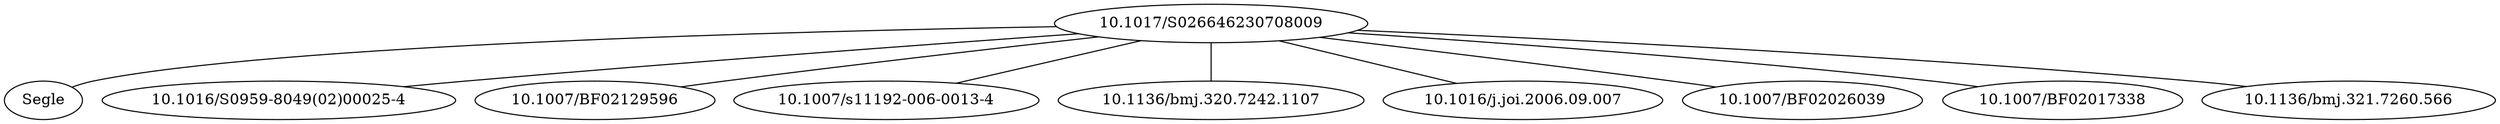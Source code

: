 strict graph mind_map157 {
	"10.1017/S026646230708009" -- Segle
	"10.1017/S026646230708009" -- "10.1016/S0959-8049(02)00025-4"
	"10.1017/S026646230708009" -- "10.1007/BF02129596"
	"10.1017/S026646230708009" -- "10.1007/s11192-006-0013-4"
	"10.1017/S026646230708009" -- "10.1136/bmj.320.7242.1107"
	"10.1017/S026646230708009" -- "10.1016/j.joi.2006.09.007"
	"10.1017/S026646230708009" -- "10.1007/BF02026039"
	"10.1017/S026646230708009" -- "10.1007/BF02017338"
	"10.1017/S026646230708009" -- "10.1136/bmj.321.7260.566"
}
